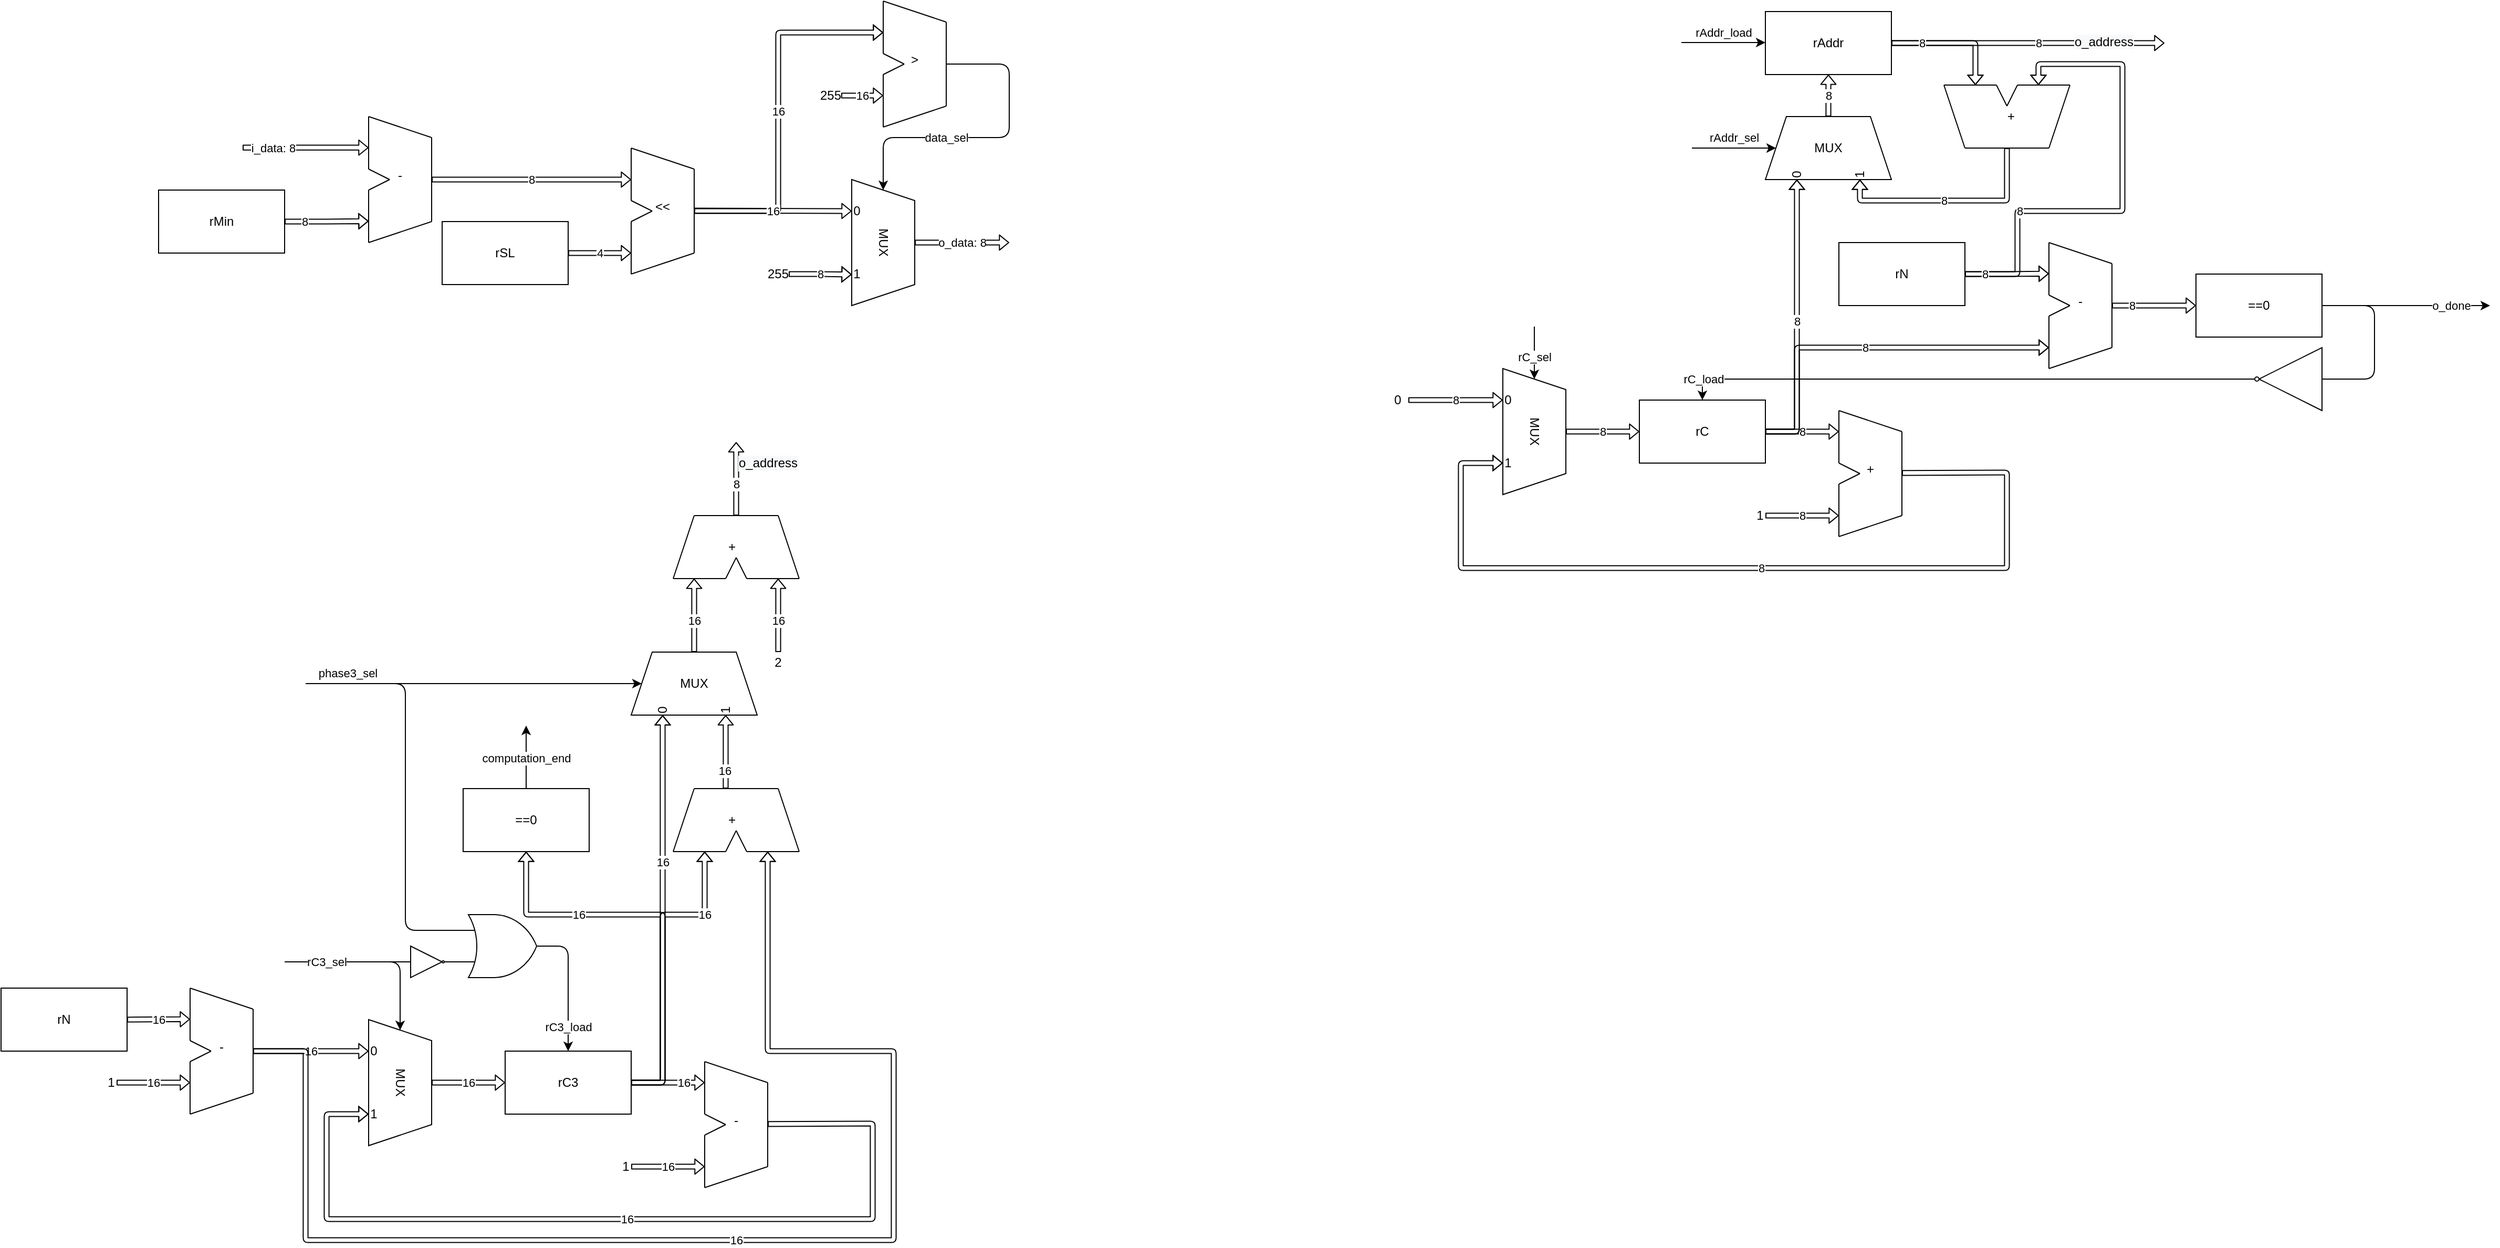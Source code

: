 <mxfile version="14.4.3" type="device"><diagram name="Page-1" id="099fd60b-425b-db50-ffb0-6b813814b670"><mxGraphModel dx="1915" dy="506" grid="1" gridSize="10" guides="1" tooltips="1" connect="1" arrows="1" fold="1" page="1" pageScale="1" pageWidth="850" pageHeight="1100" background="none" math="0" shadow="0"><root><mxCell id="0"/><mxCell id="1" parent="0"/><mxCell id="DctXpo7cY7K24EVwvQZ8-41" value="8" style="shape=flexArrow;endArrow=classic;html=1;width=4.571;endSize=2.617;endWidth=8.816;" parent="1" edge="1"><mxGeometry width="50" height="50" relative="1" as="geometry"><mxPoint x="-420" y="210" as="sourcePoint"/><mxPoint x="-230" y="210" as="targetPoint"/></mxGeometry></mxCell><mxCell id="h8PczWsrWUy8jtuCrL9B-33" value="&#10;&#10;&#10;-&#10;" style="group;fillColor=#FFFFFF;" parent="1" vertex="1" connectable="0"><mxGeometry x="-480" y="150" width="60" height="120" as="geometry"/></mxCell><mxCell id="h8PczWsrWUy8jtuCrL9B-34" value="" style="endArrow=none;html=1;" parent="h8PczWsrWUy8jtuCrL9B-33" edge="1"><mxGeometry width="50" height="50" relative="1" as="geometry"><mxPoint y="120" as="sourcePoint"/><mxPoint y="70" as="targetPoint"/></mxGeometry></mxCell><mxCell id="h8PczWsrWUy8jtuCrL9B-35" value="" style="endArrow=none;html=1;" parent="h8PczWsrWUy8jtuCrL9B-33" edge="1"><mxGeometry width="50" height="50" relative="1" as="geometry"><mxPoint x="60" y="100" as="sourcePoint"/><mxPoint x="60" y="20" as="targetPoint"/></mxGeometry></mxCell><mxCell id="h8PczWsrWUy8jtuCrL9B-36" value="" style="endArrow=none;html=1;" parent="h8PczWsrWUy8jtuCrL9B-33" edge="1"><mxGeometry width="50" height="50" relative="1" as="geometry"><mxPoint y="50" as="sourcePoint"/><mxPoint as="targetPoint"/></mxGeometry></mxCell><mxCell id="h8PczWsrWUy8jtuCrL9B-37" value="" style="endArrow=none;html=1;" parent="h8PczWsrWUy8jtuCrL9B-33" edge="1"><mxGeometry width="50" height="50" relative="1" as="geometry"><mxPoint x="20" y="60" as="sourcePoint"/><mxPoint y="50" as="targetPoint"/></mxGeometry></mxCell><mxCell id="h8PczWsrWUy8jtuCrL9B-38" value="" style="endArrow=none;html=1;" parent="h8PczWsrWUy8jtuCrL9B-33" edge="1"><mxGeometry width="50" height="50" relative="1" as="geometry"><mxPoint x="20" y="60" as="sourcePoint"/><mxPoint y="70" as="targetPoint"/></mxGeometry></mxCell><mxCell id="h8PczWsrWUy8jtuCrL9B-39" value="" style="endArrow=none;html=1;" parent="h8PczWsrWUy8jtuCrL9B-33" edge="1"><mxGeometry width="50" height="50" relative="1" as="geometry"><mxPoint y="120" as="sourcePoint"/><mxPoint x="60" y="100" as="targetPoint"/></mxGeometry></mxCell><mxCell id="h8PczWsrWUy8jtuCrL9B-40" value="" style="endArrow=none;html=1;" parent="h8PczWsrWUy8jtuCrL9B-33" edge="1"><mxGeometry width="50" height="50" relative="1" as="geometry"><mxPoint as="sourcePoint"/><mxPoint x="60" y="20" as="targetPoint"/></mxGeometry></mxCell><mxCell id="h8PczWsrWUy8jtuCrL9B-41" value="rMin" style="rounded=0;whiteSpace=wrap;html=1;fillColor=#FFFFFF;" parent="1" vertex="1"><mxGeometry x="-680" y="220" width="120" height="60" as="geometry"/></mxCell><mxCell id="h8PczWsrWUy8jtuCrL9B-42" value="8" style="shape=flexArrow;endArrow=classic;html=1;width=4.571;endSize=2.617;endWidth=8.816;entryX=0;entryY=0.5;entryDx=0;entryDy=0;exitX=1;exitY=0.5;exitDx=0;exitDy=0;" parent="1" source="h8PczWsrWUy8jtuCrL9B-41" edge="1"><mxGeometry x="-0.5" width="50" height="50" relative="1" as="geometry"><mxPoint x="-600" y="249.58" as="sourcePoint"/><mxPoint x="-480" y="249.58" as="targetPoint"/><mxPoint x="-1" as="offset"/><Array as="points"><mxPoint x="-520" y="250"/></Array></mxGeometry></mxCell><mxCell id="h8PczWsrWUy8jtuCrL9B-51" value="&#10;&#10;&#10;&lt;&lt;" style="group;fillColor=#FFFFFF;" parent="1" vertex="1" connectable="0"><mxGeometry x="-230" y="180" width="60" height="120" as="geometry"/></mxCell><mxCell id="h8PczWsrWUy8jtuCrL9B-52" value="" style="endArrow=none;html=1;" parent="h8PczWsrWUy8jtuCrL9B-51" edge="1"><mxGeometry width="50" height="50" relative="1" as="geometry"><mxPoint y="120" as="sourcePoint"/><mxPoint y="70" as="targetPoint"/></mxGeometry></mxCell><mxCell id="h8PczWsrWUy8jtuCrL9B-53" value="" style="endArrow=none;html=1;" parent="h8PczWsrWUy8jtuCrL9B-51" edge="1"><mxGeometry width="50" height="50" relative="1" as="geometry"><mxPoint x="60" y="100" as="sourcePoint"/><mxPoint x="60" y="20" as="targetPoint"/></mxGeometry></mxCell><mxCell id="h8PczWsrWUy8jtuCrL9B-54" value="" style="endArrow=none;html=1;" parent="h8PczWsrWUy8jtuCrL9B-51" edge="1"><mxGeometry width="50" height="50" relative="1" as="geometry"><mxPoint y="50" as="sourcePoint"/><mxPoint as="targetPoint"/></mxGeometry></mxCell><mxCell id="h8PczWsrWUy8jtuCrL9B-55" value="" style="endArrow=none;html=1;" parent="h8PczWsrWUy8jtuCrL9B-51" edge="1"><mxGeometry width="50" height="50" relative="1" as="geometry"><mxPoint x="20" y="60" as="sourcePoint"/><mxPoint y="50" as="targetPoint"/></mxGeometry></mxCell><mxCell id="h8PczWsrWUy8jtuCrL9B-56" value="" style="endArrow=none;html=1;" parent="h8PczWsrWUy8jtuCrL9B-51" edge="1"><mxGeometry width="50" height="50" relative="1" as="geometry"><mxPoint x="20" y="60" as="sourcePoint"/><mxPoint y="70" as="targetPoint"/></mxGeometry></mxCell><mxCell id="h8PczWsrWUy8jtuCrL9B-57" value="" style="endArrow=none;html=1;" parent="h8PczWsrWUy8jtuCrL9B-51" edge="1"><mxGeometry width="50" height="50" relative="1" as="geometry"><mxPoint y="120" as="sourcePoint"/><mxPoint x="60" y="100" as="targetPoint"/></mxGeometry></mxCell><mxCell id="h8PczWsrWUy8jtuCrL9B-58" value="" style="endArrow=none;html=1;" parent="h8PczWsrWUy8jtuCrL9B-51" edge="1"><mxGeometry width="50" height="50" relative="1" as="geometry"><mxPoint as="sourcePoint"/><mxPoint x="60" y="20" as="targetPoint"/></mxGeometry></mxCell><mxCell id="h8PczWsrWUy8jtuCrL9B-59" value="rSL" style="rounded=0;whiteSpace=wrap;html=1;fillColor=#FFFFFF;" parent="1" vertex="1"><mxGeometry x="-410" y="250" width="120" height="60" as="geometry"/></mxCell><mxCell id="h8PczWsrWUy8jtuCrL9B-60" value="4" style="shape=flexArrow;endArrow=classic;html=1;width=4.571;endSize=2.617;endWidth=8.816;exitX=1;exitY=0.5;exitDx=0;exitDy=0;" parent="1" source="h8PczWsrWUy8jtuCrL9B-59" edge="1"><mxGeometry width="50" height="50" relative="1" as="geometry"><mxPoint x="-410" y="220" as="sourcePoint"/><mxPoint x="-230" y="280" as="targetPoint"/></mxGeometry></mxCell><mxCell id="h8PczWsrWUy8jtuCrL9B-62" value="16" style="shape=flexArrow;endArrow=classic;html=1;width=4.571;endSize=2.617;endWidth=8.816;" parent="1" edge="1"><mxGeometry width="50" height="50" relative="1" as="geometry"><mxPoint x="-170" y="240" as="sourcePoint"/><mxPoint x="10" y="70" as="targetPoint"/><Array as="points"><mxPoint x="-90" y="240"/><mxPoint x="-90" y="70"/></Array></mxGeometry></mxCell><mxCell id="h8PczWsrWUy8jtuCrL9B-63" value="&#10;&#10;&#10;&gt;" style="group;fillColor=#FFFFFF;" parent="1" vertex="1" connectable="0"><mxGeometry x="10" y="40" width="60" height="120" as="geometry"/></mxCell><mxCell id="h8PczWsrWUy8jtuCrL9B-64" value="" style="endArrow=none;html=1;" parent="h8PczWsrWUy8jtuCrL9B-63" edge="1"><mxGeometry width="50" height="50" relative="1" as="geometry"><mxPoint y="120" as="sourcePoint"/><mxPoint y="70" as="targetPoint"/></mxGeometry></mxCell><mxCell id="h8PczWsrWUy8jtuCrL9B-65" value="" style="endArrow=none;html=1;" parent="h8PczWsrWUy8jtuCrL9B-63" edge="1"><mxGeometry width="50" height="50" relative="1" as="geometry"><mxPoint x="60" y="100" as="sourcePoint"/><mxPoint x="60" y="20" as="targetPoint"/></mxGeometry></mxCell><mxCell id="h8PczWsrWUy8jtuCrL9B-66" value="" style="endArrow=none;html=1;" parent="h8PczWsrWUy8jtuCrL9B-63" edge="1"><mxGeometry width="50" height="50" relative="1" as="geometry"><mxPoint y="50" as="sourcePoint"/><mxPoint as="targetPoint"/></mxGeometry></mxCell><mxCell id="h8PczWsrWUy8jtuCrL9B-67" value="" style="endArrow=none;html=1;" parent="h8PczWsrWUy8jtuCrL9B-63" edge="1"><mxGeometry width="50" height="50" relative="1" as="geometry"><mxPoint x="20" y="60" as="sourcePoint"/><mxPoint y="50" as="targetPoint"/></mxGeometry></mxCell><mxCell id="h8PczWsrWUy8jtuCrL9B-68" value="" style="endArrow=none;html=1;" parent="h8PczWsrWUy8jtuCrL9B-63" edge="1"><mxGeometry width="50" height="50" relative="1" as="geometry"><mxPoint x="20" y="60" as="sourcePoint"/><mxPoint y="70" as="targetPoint"/></mxGeometry></mxCell><mxCell id="h8PczWsrWUy8jtuCrL9B-69" value="" style="endArrow=none;html=1;" parent="h8PczWsrWUy8jtuCrL9B-63" edge="1"><mxGeometry width="50" height="50" relative="1" as="geometry"><mxPoint y="120" as="sourcePoint"/><mxPoint x="60" y="100" as="targetPoint"/></mxGeometry></mxCell><mxCell id="h8PczWsrWUy8jtuCrL9B-70" value="" style="endArrow=none;html=1;" parent="h8PczWsrWUy8jtuCrL9B-63" edge="1"><mxGeometry width="50" height="50" relative="1" as="geometry"><mxPoint as="sourcePoint"/><mxPoint x="60" y="20" as="targetPoint"/></mxGeometry></mxCell><mxCell id="h8PczWsrWUy8jtuCrL9B-71" value="16" style="shape=flexArrow;endArrow=classic;html=1;width=4.571;endSize=2.617;endWidth=8.816;" parent="1" edge="1"><mxGeometry width="50" height="50" relative="1" as="geometry"><mxPoint x="-30" y="130" as="sourcePoint"/><mxPoint x="10" y="130" as="targetPoint"/></mxGeometry></mxCell><mxCell id="h8PczWsrWUy8jtuCrL9B-73" value="255" style="text;html=1;strokeColor=none;fillColor=none;align=center;verticalAlign=middle;whiteSpace=wrap;rounded=0;" parent="1" vertex="1"><mxGeometry x="-50" y="120" width="20" height="20" as="geometry"/></mxCell><mxCell id="h8PczWsrWUy8jtuCrL9B-74" value="" style="group" parent="1" vertex="1" connectable="0"><mxGeometry x="-20" y="210" width="60" height="120" as="geometry"/></mxCell><mxCell id="h8PczWsrWUy8jtuCrL9B-75" value="MUX" style="shape=trapezoid;perimeter=trapezoidPerimeter;whiteSpace=wrap;html=1;fixedSize=1;size=20;rotation=90;" parent="h8PczWsrWUy8jtuCrL9B-74" vertex="1"><mxGeometry x="-30" y="30" width="120" height="60" as="geometry"/></mxCell><mxCell id="h8PczWsrWUy8jtuCrL9B-76" value="0" style="text;html=1;strokeColor=none;fillColor=none;align=center;verticalAlign=middle;whiteSpace=wrap;rounded=0;" parent="h8PczWsrWUy8jtuCrL9B-74" vertex="1"><mxGeometry y="20" width="10" height="20" as="geometry"/></mxCell><mxCell id="h8PczWsrWUy8jtuCrL9B-77" value="1" style="text;html=1;strokeColor=none;fillColor=none;align=center;verticalAlign=middle;whiteSpace=wrap;rounded=0;" parent="h8PczWsrWUy8jtuCrL9B-74" vertex="1"><mxGeometry y="80" width="10" height="20" as="geometry"/></mxCell><mxCell id="h8PczWsrWUy8jtuCrL9B-78" value="8" style="shape=flexArrow;endArrow=classic;html=1;width=4.571;endSize=2.617;endWidth=8.816;entryX=0;entryY=0.5;entryDx=0;entryDy=0;" parent="1" edge="1"><mxGeometry width="50" height="50" relative="1" as="geometry"><mxPoint x="-80" y="300" as="sourcePoint"/><mxPoint x="-20" y="300.42" as="targetPoint"/><Array as="points"><mxPoint x="-50" y="300"/></Array></mxGeometry></mxCell><mxCell id="h8PczWsrWUy8jtuCrL9B-79" value="255" style="text;html=1;strokeColor=none;fillColor=none;align=center;verticalAlign=middle;whiteSpace=wrap;rounded=0;" parent="1" vertex="1"><mxGeometry x="-100" y="290" width="20" height="20" as="geometry"/></mxCell><mxCell id="h8PczWsrWUy8jtuCrL9B-80" value="data_sel" style="endArrow=classic;html=1;entryX=0;entryY=0.5;entryDx=0;entryDy=0;" parent="1" target="h8PczWsrWUy8jtuCrL9B-75" edge="1"><mxGeometry x="0.267" width="50" height="50" relative="1" as="geometry"><mxPoint x="70" y="100" as="sourcePoint"/><mxPoint x="-180" y="210" as="targetPoint"/><Array as="points"><mxPoint x="130" y="100"/><mxPoint x="130" y="170"/><mxPoint x="10" y="170"/></Array><mxPoint as="offset"/></mxGeometry></mxCell><mxCell id="h8PczWsrWUy8jtuCrL9B-81" value="o_data: 8" style="shape=flexArrow;endArrow=classic;html=1;width=4.571;endSize=2.617;endWidth=8.816;exitX=0.5;exitY=0;exitDx=0;exitDy=0;" parent="1" source="h8PczWsrWUy8jtuCrL9B-75" edge="1"><mxGeometry width="50" height="50" relative="1" as="geometry"><mxPoint x="-70" y="310" as="sourcePoint"/><mxPoint x="130" y="270" as="targetPoint"/><Array as="points"/></mxGeometry></mxCell><mxCell id="h8PczWsrWUy8jtuCrL9B-106" value="" style="group" parent="1" vertex="1" connectable="0"><mxGeometry x="600" y="390" width="60" height="120" as="geometry"/></mxCell><mxCell id="h8PczWsrWUy8jtuCrL9B-107" value="MUX" style="shape=trapezoid;perimeter=trapezoidPerimeter;whiteSpace=wrap;html=1;fixedSize=1;size=20;rotation=90;" parent="h8PczWsrWUy8jtuCrL9B-106" vertex="1"><mxGeometry x="-30" y="30" width="120" height="60" as="geometry"/></mxCell><mxCell id="h8PczWsrWUy8jtuCrL9B-108" value="0" style="text;html=1;strokeColor=none;fillColor=none;align=center;verticalAlign=middle;whiteSpace=wrap;rounded=0;" parent="h8PczWsrWUy8jtuCrL9B-106" vertex="1"><mxGeometry y="20" width="10" height="20" as="geometry"/></mxCell><mxCell id="h8PczWsrWUy8jtuCrL9B-109" value="1" style="text;html=1;strokeColor=none;fillColor=none;align=center;verticalAlign=middle;whiteSpace=wrap;rounded=0;" parent="h8PczWsrWUy8jtuCrL9B-106" vertex="1"><mxGeometry y="80" width="10" height="20" as="geometry"/></mxCell><mxCell id="h8PczWsrWUy8jtuCrL9B-110" value="rC_sel" style="endArrow=classic;html=1;entryX=0;entryY=0.5;entryDx=0;entryDy=0;" parent="1" target="h8PczWsrWUy8jtuCrL9B-107" edge="1"><mxGeometry x="0.2" width="50" height="50" relative="1" as="geometry"><mxPoint x="630" y="350" as="sourcePoint"/><mxPoint x="790" y="430" as="targetPoint"/><mxPoint y="-1" as="offset"/></mxGeometry></mxCell><mxCell id="h8PczWsrWUy8jtuCrL9B-111" value="rC" style="rounded=0;whiteSpace=wrap;html=1;fillColor=#FFFFFF;" parent="1" vertex="1"><mxGeometry x="730" y="420" width="120" height="60" as="geometry"/></mxCell><mxCell id="h8PczWsrWUy8jtuCrL9B-113" value="8" style="shape=flexArrow;endArrow=classic;html=1;width=4.571;endSize=2.617;endWidth=8.816;exitX=0.5;exitY=0;exitDx=0;exitDy=0;entryX=0;entryY=0.5;entryDx=0;entryDy=0;" parent="1" source="h8PczWsrWUy8jtuCrL9B-107" target="h8PczWsrWUy8jtuCrL9B-111" edge="1"><mxGeometry width="50" height="50" relative="1" as="geometry"><mxPoint x="680" y="400" as="sourcePoint"/><mxPoint x="800" y="400" as="targetPoint"/></mxGeometry></mxCell><mxCell id="h8PczWsrWUy8jtuCrL9B-114" value="&#10;&#10;&#10;+" style="group;fillColor=#FFFFFF;" parent="1" vertex="1" connectable="0"><mxGeometry x="920" y="430" width="60" height="120" as="geometry"/></mxCell><mxCell id="h8PczWsrWUy8jtuCrL9B-115" value="" style="endArrow=none;html=1;" parent="h8PczWsrWUy8jtuCrL9B-114" edge="1"><mxGeometry width="50" height="50" relative="1" as="geometry"><mxPoint y="120" as="sourcePoint"/><mxPoint y="70" as="targetPoint"/></mxGeometry></mxCell><mxCell id="h8PczWsrWUy8jtuCrL9B-116" value="" style="endArrow=none;html=1;" parent="h8PczWsrWUy8jtuCrL9B-114" edge="1"><mxGeometry width="50" height="50" relative="1" as="geometry"><mxPoint y="50" as="sourcePoint"/><mxPoint as="targetPoint"/></mxGeometry></mxCell><mxCell id="h8PczWsrWUy8jtuCrL9B-117" value="" style="endArrow=none;html=1;" parent="h8PczWsrWUy8jtuCrL9B-114" edge="1"><mxGeometry width="50" height="50" relative="1" as="geometry"><mxPoint x="20" y="60" as="sourcePoint"/><mxPoint y="50" as="targetPoint"/></mxGeometry></mxCell><mxCell id="h8PczWsrWUy8jtuCrL9B-118" value="" style="endArrow=none;html=1;" parent="h8PczWsrWUy8jtuCrL9B-114" edge="1"><mxGeometry width="50" height="50" relative="1" as="geometry"><mxPoint x="20" y="60" as="sourcePoint"/><mxPoint y="70" as="targetPoint"/></mxGeometry></mxCell><mxCell id="h8PczWsrWUy8jtuCrL9B-119" value="" style="endArrow=none;html=1;" parent="h8PczWsrWUy8jtuCrL9B-114" edge="1"><mxGeometry width="50" height="50" relative="1" as="geometry"><mxPoint y="120" as="sourcePoint"/><mxPoint x="60" y="100" as="targetPoint"/></mxGeometry></mxCell><mxCell id="h8PczWsrWUy8jtuCrL9B-120" value="" style="endArrow=none;html=1;" parent="h8PczWsrWUy8jtuCrL9B-114" edge="1"><mxGeometry width="50" height="50" relative="1" as="geometry"><mxPoint as="sourcePoint"/><mxPoint x="60" y="20" as="targetPoint"/></mxGeometry></mxCell><mxCell id="h8PczWsrWUy8jtuCrL9B-121" value="" style="endArrow=none;html=1;" parent="h8PczWsrWUy8jtuCrL9B-114" edge="1"><mxGeometry width="50" height="50" relative="1" as="geometry"><mxPoint x="60" y="100" as="sourcePoint"/><mxPoint x="60" y="20" as="targetPoint"/></mxGeometry></mxCell><mxCell id="h8PczWsrWUy8jtuCrL9B-122" value="8" style="shape=flexArrow;endArrow=classic;html=1;width=4.571;endSize=2.617;endWidth=8.816;exitX=1;exitY=0.5;exitDx=0;exitDy=0;" parent="1" source="h8PczWsrWUy8jtuCrL9B-111" edge="1"><mxGeometry width="50" height="50" relative="1" as="geometry"><mxPoint x="670" y="460" as="sourcePoint"/><mxPoint x="920" y="450" as="targetPoint"/></mxGeometry></mxCell><mxCell id="h8PczWsrWUy8jtuCrL9B-123" value="8" style="shape=flexArrow;endArrow=classic;html=1;width=4.571;endSize=2.617;endWidth=8.816;exitX=1;exitY=0.5;exitDx=0;exitDy=0;" parent="1" edge="1"><mxGeometry width="50" height="50" relative="1" as="geometry"><mxPoint x="850" y="530" as="sourcePoint"/><mxPoint x="920" y="530" as="targetPoint"/></mxGeometry></mxCell><mxCell id="h8PczWsrWUy8jtuCrL9B-124" value="1" style="text;html=1;strokeColor=none;fillColor=none;align=center;verticalAlign=middle;whiteSpace=wrap;rounded=0;" parent="1" vertex="1"><mxGeometry x="840" y="520" width="10" height="20" as="geometry"/></mxCell><mxCell id="h8PczWsrWUy8jtuCrL9B-125" value="8" style="shape=flexArrow;endArrow=classic;html=1;width=4.571;endSize=2.617;endWidth=8.816;exitX=1;exitY=0.5;exitDx=0;exitDy=0;entryX=0.75;entryY=1;entryDx=0;entryDy=0;" parent="1" target="h8PczWsrWUy8jtuCrL9B-107" edge="1"><mxGeometry width="50" height="50" relative="1" as="geometry"><mxPoint x="980" y="489.41" as="sourcePoint"/><mxPoint x="1050" y="489.41" as="targetPoint"/><Array as="points"><mxPoint x="1080" y="489"/><mxPoint x="1080" y="580"/><mxPoint x="560" y="580"/><mxPoint x="560" y="480"/></Array></mxGeometry></mxCell><mxCell id="h8PczWsrWUy8jtuCrL9B-126" value="8" style="shape=flexArrow;endArrow=classic;html=1;width=4.571;endSize=2.617;endWidth=8.816;exitX=1;exitY=0.5;exitDx=0;exitDy=0;" parent="1" source="h8PczWsrWUy8jtuCrL9B-111" edge="1"><mxGeometry width="50" height="50" relative="1" as="geometry"><mxPoint x="985" y="370" as="sourcePoint"/><mxPoint x="880" y="210" as="targetPoint"/><Array as="points"><mxPoint x="880" y="450"/></Array></mxGeometry></mxCell><mxCell id="h8PczWsrWUy8jtuCrL9B-128" value="8" style="shape=flexArrow;endArrow=classic;html=1;width=4.571;endSize=2.617;endWidth=8.816;exitX=1;exitY=0.5;exitDx=0;exitDy=0;entryX=0;entryY=0.5;entryDx=0;entryDy=0;" parent="1" target="h8PczWsrWUy8jtuCrL9B-108" edge="1"><mxGeometry width="50" height="50" relative="1" as="geometry"><mxPoint x="510" y="420" as="sourcePoint"/><mxPoint x="590" y="330" as="targetPoint"/></mxGeometry></mxCell><mxCell id="h8PczWsrWUy8jtuCrL9B-130" value="0" style="text;html=1;strokeColor=none;fillColor=none;align=center;verticalAlign=middle;whiteSpace=wrap;rounded=0;" parent="1" vertex="1"><mxGeometry x="490" y="410" width="20" height="20" as="geometry"/></mxCell><mxCell id="h8PczWsrWUy8jtuCrL9B-131" value="8" style="shape=flexArrow;endArrow=classic;html=1;width=4.571;endSize=2.617;endWidth=8.816;exitX=1;exitY=0.5;exitDx=0;exitDy=0;" parent="1" edge="1"><mxGeometry width="50" height="50" relative="1" as="geometry"><mxPoint x="850.0" y="450" as="sourcePoint"/><mxPoint x="1120" y="370" as="targetPoint"/><Array as="points"><mxPoint x="880" y="450"/><mxPoint x="880" y="370"/></Array></mxGeometry></mxCell><mxCell id="h8PczWsrWUy8jtuCrL9B-133" value="&#10;&#10;&#10;-&#10;" style="group;fillColor=#FFFFFF;" parent="1" vertex="1" connectable="0"><mxGeometry x="1120" y="270" width="60" height="120" as="geometry"/></mxCell><mxCell id="h8PczWsrWUy8jtuCrL9B-134" value="" style="endArrow=none;html=1;" parent="h8PczWsrWUy8jtuCrL9B-133" edge="1"><mxGeometry width="50" height="50" relative="1" as="geometry"><mxPoint y="120" as="sourcePoint"/><mxPoint y="70" as="targetPoint"/></mxGeometry></mxCell><mxCell id="h8PczWsrWUy8jtuCrL9B-135" value="" style="endArrow=none;html=1;" parent="h8PczWsrWUy8jtuCrL9B-133" edge="1"><mxGeometry width="50" height="50" relative="1" as="geometry"><mxPoint x="60" y="100" as="sourcePoint"/><mxPoint x="60" y="20" as="targetPoint"/></mxGeometry></mxCell><mxCell id="h8PczWsrWUy8jtuCrL9B-136" value="" style="endArrow=none;html=1;" parent="h8PczWsrWUy8jtuCrL9B-133" edge="1"><mxGeometry width="50" height="50" relative="1" as="geometry"><mxPoint y="50" as="sourcePoint"/><mxPoint as="targetPoint"/></mxGeometry></mxCell><mxCell id="h8PczWsrWUy8jtuCrL9B-137" value="" style="endArrow=none;html=1;" parent="h8PczWsrWUy8jtuCrL9B-133" edge="1"><mxGeometry width="50" height="50" relative="1" as="geometry"><mxPoint x="20" y="60" as="sourcePoint"/><mxPoint y="50" as="targetPoint"/></mxGeometry></mxCell><mxCell id="h8PczWsrWUy8jtuCrL9B-138" value="" style="endArrow=none;html=1;" parent="h8PczWsrWUy8jtuCrL9B-133" edge="1"><mxGeometry width="50" height="50" relative="1" as="geometry"><mxPoint x="20" y="60" as="sourcePoint"/><mxPoint y="70" as="targetPoint"/></mxGeometry></mxCell><mxCell id="h8PczWsrWUy8jtuCrL9B-139" value="" style="endArrow=none;html=1;" parent="h8PczWsrWUy8jtuCrL9B-133" edge="1"><mxGeometry width="50" height="50" relative="1" as="geometry"><mxPoint y="120" as="sourcePoint"/><mxPoint x="60" y="100" as="targetPoint"/></mxGeometry></mxCell><mxCell id="h8PczWsrWUy8jtuCrL9B-140" value="" style="endArrow=none;html=1;" parent="h8PczWsrWUy8jtuCrL9B-133" edge="1"><mxGeometry width="50" height="50" relative="1" as="geometry"><mxPoint as="sourcePoint"/><mxPoint x="60" y="20" as="targetPoint"/></mxGeometry></mxCell><mxCell id="h8PczWsrWUy8jtuCrL9B-142" value="rN" style="rounded=0;whiteSpace=wrap;html=1;fillColor=#FFFFFF;" parent="1" vertex="1"><mxGeometry x="920" y="270" width="120" height="60" as="geometry"/></mxCell><mxCell id="h8PczWsrWUy8jtuCrL9B-144" value="==0" style="rounded=0;whiteSpace=wrap;html=1;fillColor=#FFFFFF;" parent="1" vertex="1"><mxGeometry x="1260" y="300" width="120" height="60" as="geometry"/></mxCell><mxCell id="h8PczWsrWUy8jtuCrL9B-145" value="8" style="shape=flexArrow;endArrow=classic;html=1;width=4.571;endSize=2.617;endWidth=8.816;entryX=0;entryY=0.5;entryDx=0;entryDy=0;" parent="1" target="h8PczWsrWUy8jtuCrL9B-144" edge="1"><mxGeometry x="-0.5" width="50" height="50" relative="1" as="geometry"><mxPoint x="1180" y="330" as="sourcePoint"/><mxPoint x="1130" y="309.58" as="targetPoint"/><mxPoint x="-1" as="offset"/><Array as="points"/></mxGeometry></mxCell><mxCell id="h8PczWsrWUy8jtuCrL9B-146" value="rC_load" style="endArrow=classic;html=1;entryX=0.5;entryY=0;entryDx=0;entryDy=0;exitX=1;exitY=0.5;exitDx=0;exitDy=0;" parent="1" source="h8PczWsrWUy8jtuCrL9B-148" target="h8PczWsrWUy8jtuCrL9B-111" edge="1"><mxGeometry x="0.925" width="50" height="50" relative="1" as="geometry"><mxPoint x="1380" y="330" as="sourcePoint"/><mxPoint x="1320" y="450" as="targetPoint"/><Array as="points"><mxPoint x="790" y="400"/></Array><mxPoint x="1" as="offset"/></mxGeometry></mxCell><mxCell id="h8PczWsrWUy8jtuCrL9B-147" value="o_done" style="endArrow=classic;html=1;exitX=1;exitY=0.5;exitDx=0;exitDy=0;" parent="1" source="h8PczWsrWUy8jtuCrL9B-144" edge="1"><mxGeometry x="0.538" width="50" height="50" relative="1" as="geometry"><mxPoint x="1500" y="150" as="sourcePoint"/><mxPoint x="1540" y="330" as="targetPoint"/><mxPoint as="offset"/></mxGeometry></mxCell><mxCell id="h8PczWsrWUy8jtuCrL9B-148" value="" style="verticalLabelPosition=bottom;shadow=0;dashed=0;align=center;html=1;verticalAlign=top;shape=mxgraph.electrical.logic_gates.buffer2;negating=1;rotation=-180;" parent="1" vertex="1"><mxGeometry x="1300" y="370" width="100" height="60" as="geometry"/></mxCell><mxCell id="h8PczWsrWUy8jtuCrL9B-149" value="" style="endArrow=none;html=1;entryX=1;entryY=0.5;entryDx=0;entryDy=0;exitX=0;exitY=0.5;exitDx=0;exitDy=0;" parent="1" source="h8PczWsrWUy8jtuCrL9B-148" target="h8PczWsrWUy8jtuCrL9B-144" edge="1"><mxGeometry width="50" height="50" relative="1" as="geometry"><mxPoint x="1110" y="350" as="sourcePoint"/><mxPoint x="1160" y="300" as="targetPoint"/><Array as="points"><mxPoint x="1430" y="400"/><mxPoint x="1430" y="330"/></Array></mxGeometry></mxCell><mxCell id="N5iIS47d8a-YRc5lZHjs-1" value="rAddr" style="rounded=0;whiteSpace=wrap;html=1;fillColor=#FFFFFF;" parent="1" vertex="1"><mxGeometry x="850" y="50" width="120" height="60" as="geometry"/></mxCell><mxCell id="N5iIS47d8a-YRc5lZHjs-2" value="" style="group;rotation=-90;" parent="1" vertex="1" connectable="0"><mxGeometry x="880" y="120" width="60" height="120" as="geometry"/></mxCell><mxCell id="N5iIS47d8a-YRc5lZHjs-3" value="MUX" style="shape=trapezoid;perimeter=trapezoidPerimeter;whiteSpace=wrap;html=1;fixedSize=1;size=20;rotation=0;" parent="N5iIS47d8a-YRc5lZHjs-2" vertex="1"><mxGeometry x="-30" y="30" width="120" height="60" as="geometry"/></mxCell><mxCell id="N5iIS47d8a-YRc5lZHjs-4" value="0" style="text;html=1;strokeColor=none;fillColor=none;align=center;verticalAlign=middle;whiteSpace=wrap;rounded=0;rotation=-90;" parent="N5iIS47d8a-YRc5lZHjs-2" vertex="1"><mxGeometry x="-5" y="75" width="10" height="20" as="geometry"/></mxCell><mxCell id="N5iIS47d8a-YRc5lZHjs-5" value="1" style="text;html=1;strokeColor=none;fillColor=none;align=center;verticalAlign=middle;whiteSpace=wrap;rounded=0;rotation=-90;" parent="N5iIS47d8a-YRc5lZHjs-2" vertex="1"><mxGeometry x="55" y="75" width="10" height="20" as="geometry"/></mxCell><mxCell id="N5iIS47d8a-YRc5lZHjs-6" value="8" style="shape=flexArrow;endArrow=classic;html=1;width=4.571;endSize=2.617;endWidth=8.816;exitX=0.5;exitY=0;exitDx=0;exitDy=0;entryX=0.5;entryY=1;entryDx=0;entryDy=0;" parent="1" source="N5iIS47d8a-YRc5lZHjs-3" target="N5iIS47d8a-YRc5lZHjs-1" edge="1"><mxGeometry width="50" height="50" relative="1" as="geometry"><mxPoint x="960" y="140" as="sourcePoint"/><mxPoint x="1030" y="140" as="targetPoint"/></mxGeometry></mxCell><mxCell id="N5iIS47d8a-YRc5lZHjs-7" value="&#10;&#10;&#10;+" style="group;fillColor=#FFFFFF;rotation=90;" parent="1" vertex="1" connectable="0"><mxGeometry x="1050" y="90" width="60" height="120" as="geometry"/></mxCell><mxCell id="N5iIS47d8a-YRc5lZHjs-8" value="" style="endArrow=none;html=1;" parent="N5iIS47d8a-YRc5lZHjs-7" edge="1"><mxGeometry width="50" height="50" relative="1" as="geometry"><mxPoint x="-30" y="30" as="sourcePoint"/><mxPoint x="20" y="30" as="targetPoint"/></mxGeometry></mxCell><mxCell id="N5iIS47d8a-YRc5lZHjs-9" value="" style="endArrow=none;html=1;" parent="N5iIS47d8a-YRc5lZHjs-7" edge="1"><mxGeometry width="50" height="50" relative="1" as="geometry"><mxPoint x="40" y="30" as="sourcePoint"/><mxPoint x="90" y="30" as="targetPoint"/></mxGeometry></mxCell><mxCell id="N5iIS47d8a-YRc5lZHjs-10" value="" style="endArrow=none;html=1;" parent="N5iIS47d8a-YRc5lZHjs-7" edge="1"><mxGeometry width="50" height="50" relative="1" as="geometry"><mxPoint x="30" y="50" as="sourcePoint"/><mxPoint x="40" y="30" as="targetPoint"/></mxGeometry></mxCell><mxCell id="N5iIS47d8a-YRc5lZHjs-11" value="" style="endArrow=none;html=1;" parent="N5iIS47d8a-YRc5lZHjs-7" edge="1"><mxGeometry width="50" height="50" relative="1" as="geometry"><mxPoint x="30" y="50" as="sourcePoint"/><mxPoint x="20" y="30" as="targetPoint"/></mxGeometry></mxCell><mxCell id="N5iIS47d8a-YRc5lZHjs-12" value="" style="endArrow=none;html=1;" parent="N5iIS47d8a-YRc5lZHjs-7" edge="1"><mxGeometry width="50" height="50" relative="1" as="geometry"><mxPoint x="-30" y="30" as="sourcePoint"/><mxPoint x="-10" y="90" as="targetPoint"/></mxGeometry></mxCell><mxCell id="N5iIS47d8a-YRc5lZHjs-13" value="" style="endArrow=none;html=1;" parent="N5iIS47d8a-YRc5lZHjs-7" edge="1"><mxGeometry width="50" height="50" relative="1" as="geometry"><mxPoint x="90" y="30" as="sourcePoint"/><mxPoint x="70" y="90" as="targetPoint"/></mxGeometry></mxCell><mxCell id="N5iIS47d8a-YRc5lZHjs-14" value="" style="endArrow=none;html=1;" parent="N5iIS47d8a-YRc5lZHjs-7" edge="1"><mxGeometry width="50" height="50" relative="1" as="geometry"><mxPoint x="-10" y="90" as="sourcePoint"/><mxPoint x="70" y="90" as="targetPoint"/></mxGeometry></mxCell><mxCell id="N5iIS47d8a-YRc5lZHjs-15" value="8" style="shape=flexArrow;endArrow=classic;html=1;width=4.571;endSize=2.617;endWidth=8.816;exitX=1;exitY=0.5;exitDx=0;exitDy=0;" parent="1" source="h8PczWsrWUy8jtuCrL9B-142" edge="1"><mxGeometry x="-0.5" width="50" height="50" relative="1" as="geometry"><mxPoint x="1050" y="310" as="sourcePoint"/><mxPoint x="1110" y="120" as="targetPoint"/><mxPoint x="-1" as="offset"/><Array as="points"><mxPoint x="1090" y="300"/><mxPoint x="1090" y="240"/><mxPoint x="1190" y="240"/><mxPoint x="1190" y="100"/><mxPoint x="1110" y="100"/></Array></mxGeometry></mxCell><mxCell id="h8PczWsrWUy8jtuCrL9B-143" value="8" style="shape=flexArrow;endArrow=classic;html=1;width=4.571;endSize=2.617;endWidth=8.816;entryX=0;entryY=0.5;entryDx=0;entryDy=0;exitX=1;exitY=0.5;exitDx=0;exitDy=0;" parent="1" source="h8PczWsrWUy8jtuCrL9B-142" edge="1"><mxGeometry x="-0.5" width="50" height="50" relative="1" as="geometry"><mxPoint x="1000" y="299.58" as="sourcePoint"/><mxPoint x="1120" y="299.58" as="targetPoint"/><mxPoint x="-1" as="offset"/><Array as="points"><mxPoint x="1080" y="300"/></Array></mxGeometry></mxCell><mxCell id="N5iIS47d8a-YRc5lZHjs-17" value="8" style="shape=flexArrow;endArrow=classic;html=1;width=4.571;endSize=2.617;endWidth=8.816;entryX=0;entryY=0.5;entryDx=0;entryDy=0;" parent="1" target="N5iIS47d8a-YRc5lZHjs-5" edge="1"><mxGeometry x="0.048" width="50" height="50" relative="1" as="geometry"><mxPoint x="1080" y="180" as="sourcePoint"/><mxPoint x="1270" y="340" as="targetPoint"/><mxPoint as="offset"/><Array as="points"><mxPoint x="1080" y="230"/><mxPoint x="940" y="230"/></Array></mxGeometry></mxCell><mxCell id="N5iIS47d8a-YRc5lZHjs-18" value="8" style="shape=flexArrow;endArrow=classic;html=1;width=4.571;endSize=2.617;endWidth=8.816;exitX=1;exitY=0.5;exitDx=0;exitDy=0;" parent="1" source="N5iIS47d8a-YRc5lZHjs-1" edge="1"><mxGeometry x="0.077" width="50" height="50" relative="1" as="geometry"><mxPoint x="980" y="90" as="sourcePoint"/><mxPoint x="1230" y="80" as="targetPoint"/><mxPoint as="offset"/><Array as="points"/></mxGeometry></mxCell><mxCell id="N5iIS47d8a-YRc5lZHjs-19" value="&lt;span style=&quot;font-size: 12px ; background-color: rgb(248 , 249 , 250)&quot;&gt;o_address&lt;/span&gt;" style="edgeLabel;html=1;align=center;verticalAlign=middle;resizable=0;points=[];" parent="N5iIS47d8a-YRc5lZHjs-18" vertex="1" connectable="0"><mxGeometry x="0.552" y="1" relative="1" as="geometry"><mxPoint as="offset"/></mxGeometry></mxCell><mxCell id="N5iIS47d8a-YRc5lZHjs-16" value="8" style="shape=flexArrow;endArrow=classic;html=1;width=4.571;endSize=2.617;endWidth=8.816;exitX=1;exitY=0.5;exitDx=0;exitDy=0;" parent="1" source="N5iIS47d8a-YRc5lZHjs-1" edge="1"><mxGeometry x="-0.5" width="50" height="50" relative="1" as="geometry"><mxPoint x="970" y="70" as="sourcePoint"/><mxPoint x="1050" y="120" as="targetPoint"/><mxPoint x="-1" as="offset"/><Array as="points"><mxPoint x="1050" y="80"/></Array></mxGeometry></mxCell><mxCell id="N5iIS47d8a-YRc5lZHjs-20" value="rAddr_sel" style="endArrow=classic;html=1;entryX=0;entryY=0.5;entryDx=0;entryDy=0;" parent="1" target="N5iIS47d8a-YRc5lZHjs-3" edge="1"><mxGeometry y="10" width="50" height="50" relative="1" as="geometry"><mxPoint x="780" y="180" as="sourcePoint"/><mxPoint x="640" y="410" as="targetPoint"/><mxPoint as="offset"/></mxGeometry></mxCell><mxCell id="N5iIS47d8a-YRc5lZHjs-21" value="rAddr_load" style="endArrow=classic;html=1;entryX=0;entryY=0.5;entryDx=0;entryDy=0;" parent="1" edge="1"><mxGeometry y="10" width="50" height="50" relative="1" as="geometry"><mxPoint x="770" y="79.5" as="sourcePoint"/><mxPoint x="850" y="79.5" as="targetPoint"/><mxPoint as="offset"/></mxGeometry></mxCell><mxCell id="BL7TOt2xu6UXcPJ4lDZg-1" value="" style="group" parent="1" vertex="1" connectable="0"><mxGeometry x="-480" y="1010" width="60" height="120" as="geometry"/></mxCell><mxCell id="BL7TOt2xu6UXcPJ4lDZg-2" value="MUX" style="shape=trapezoid;perimeter=trapezoidPerimeter;whiteSpace=wrap;html=1;fixedSize=1;size=20;rotation=90;" parent="BL7TOt2xu6UXcPJ4lDZg-1" vertex="1"><mxGeometry x="-30" y="30" width="120" height="60" as="geometry"/></mxCell><mxCell id="BL7TOt2xu6UXcPJ4lDZg-3" value="0" style="text;html=1;strokeColor=none;fillColor=none;align=center;verticalAlign=middle;whiteSpace=wrap;rounded=0;" parent="BL7TOt2xu6UXcPJ4lDZg-1" vertex="1"><mxGeometry y="20" width="10" height="20" as="geometry"/></mxCell><mxCell id="BL7TOt2xu6UXcPJ4lDZg-4" value="1" style="text;html=1;strokeColor=none;fillColor=none;align=center;verticalAlign=middle;whiteSpace=wrap;rounded=0;" parent="BL7TOt2xu6UXcPJ4lDZg-1" vertex="1"><mxGeometry y="80" width="10" height="20" as="geometry"/></mxCell><mxCell id="BL7TOt2xu6UXcPJ4lDZg-6" value="rC3" style="rounded=0;whiteSpace=wrap;html=1;fillColor=#FFFFFF;" parent="1" vertex="1"><mxGeometry x="-350" y="1040" width="120" height="60" as="geometry"/></mxCell><mxCell id="BL7TOt2xu6UXcPJ4lDZg-7" value="16" style="shape=flexArrow;endArrow=classic;html=1;width=4.571;endSize=2.617;endWidth=8.816;exitX=0.5;exitY=0;exitDx=0;exitDy=0;entryX=0;entryY=0.5;entryDx=0;entryDy=0;" parent="1" source="BL7TOt2xu6UXcPJ4lDZg-2" target="BL7TOt2xu6UXcPJ4lDZg-6" edge="1"><mxGeometry width="50" height="50" relative="1" as="geometry"><mxPoint x="-400" y="1020" as="sourcePoint"/><mxPoint x="-280" y="1020" as="targetPoint"/></mxGeometry></mxCell><mxCell id="BL7TOt2xu6UXcPJ4lDZg-8" value="&#10;&#10;&#10;-" style="group;fillColor=#FFFFFF;" parent="1" vertex="1" connectable="0"><mxGeometry x="-160" y="1050" width="60" height="120" as="geometry"/></mxCell><mxCell id="BL7TOt2xu6UXcPJ4lDZg-9" value="" style="endArrow=none;html=1;" parent="BL7TOt2xu6UXcPJ4lDZg-8" edge="1"><mxGeometry width="50" height="50" relative="1" as="geometry"><mxPoint y="120" as="sourcePoint"/><mxPoint y="70" as="targetPoint"/></mxGeometry></mxCell><mxCell id="BL7TOt2xu6UXcPJ4lDZg-10" value="" style="endArrow=none;html=1;" parent="BL7TOt2xu6UXcPJ4lDZg-8" edge="1"><mxGeometry width="50" height="50" relative="1" as="geometry"><mxPoint y="50" as="sourcePoint"/><mxPoint as="targetPoint"/></mxGeometry></mxCell><mxCell id="BL7TOt2xu6UXcPJ4lDZg-11" value="" style="endArrow=none;html=1;" parent="BL7TOt2xu6UXcPJ4lDZg-8" edge="1"><mxGeometry width="50" height="50" relative="1" as="geometry"><mxPoint x="20" y="60" as="sourcePoint"/><mxPoint y="50" as="targetPoint"/></mxGeometry></mxCell><mxCell id="BL7TOt2xu6UXcPJ4lDZg-12" value="" style="endArrow=none;html=1;" parent="BL7TOt2xu6UXcPJ4lDZg-8" edge="1"><mxGeometry width="50" height="50" relative="1" as="geometry"><mxPoint x="20" y="60" as="sourcePoint"/><mxPoint y="70" as="targetPoint"/></mxGeometry></mxCell><mxCell id="BL7TOt2xu6UXcPJ4lDZg-13" value="" style="endArrow=none;html=1;" parent="BL7TOt2xu6UXcPJ4lDZg-8" edge="1"><mxGeometry width="50" height="50" relative="1" as="geometry"><mxPoint y="120" as="sourcePoint"/><mxPoint x="60" y="100" as="targetPoint"/></mxGeometry></mxCell><mxCell id="BL7TOt2xu6UXcPJ4lDZg-14" value="" style="endArrow=none;html=1;" parent="BL7TOt2xu6UXcPJ4lDZg-8" edge="1"><mxGeometry width="50" height="50" relative="1" as="geometry"><mxPoint as="sourcePoint"/><mxPoint x="60" y="20" as="targetPoint"/></mxGeometry></mxCell><mxCell id="BL7TOt2xu6UXcPJ4lDZg-15" value="" style="endArrow=none;html=1;" parent="BL7TOt2xu6UXcPJ4lDZg-8" edge="1"><mxGeometry width="50" height="50" relative="1" as="geometry"><mxPoint x="60" y="100" as="sourcePoint"/><mxPoint x="60" y="20" as="targetPoint"/></mxGeometry></mxCell><mxCell id="BL7TOt2xu6UXcPJ4lDZg-17" value="16" style="shape=flexArrow;endArrow=classic;html=1;width=4.571;endSize=2.617;endWidth=8.816;exitX=1;exitY=0.5;exitDx=0;exitDy=0;" parent="1" edge="1"><mxGeometry width="50" height="50" relative="1" as="geometry"><mxPoint x="-230" y="1150" as="sourcePoint"/><mxPoint x="-160" y="1150" as="targetPoint"/></mxGeometry></mxCell><mxCell id="BL7TOt2xu6UXcPJ4lDZg-18" value="1" style="text;html=1;strokeColor=none;fillColor=none;align=center;verticalAlign=middle;whiteSpace=wrap;rounded=0;" parent="1" vertex="1"><mxGeometry x="-240" y="1140" width="10" height="20" as="geometry"/></mxCell><mxCell id="BL7TOt2xu6UXcPJ4lDZg-19" value="16" style="shape=flexArrow;endArrow=classic;html=1;width=4.571;endSize=2.617;endWidth=8.816;exitX=1;exitY=0.5;exitDx=0;exitDy=0;entryX=0.75;entryY=1;entryDx=0;entryDy=0;" parent="1" target="BL7TOt2xu6UXcPJ4lDZg-2" edge="1"><mxGeometry width="50" height="50" relative="1" as="geometry"><mxPoint x="-100" y="1109.41" as="sourcePoint"/><mxPoint x="-30" y="1109.41" as="targetPoint"/><Array as="points"><mxPoint y="1109"/><mxPoint y="1200"/><mxPoint x="-520" y="1200"/><mxPoint x="-520" y="1100"/></Array></mxGeometry></mxCell><mxCell id="BL7TOt2xu6UXcPJ4lDZg-21" value="16" style="shape=flexArrow;endArrow=classic;html=1;width=4.571;endSize=2.617;endWidth=8.816;entryX=0;entryY=0.5;entryDx=0;entryDy=0;" parent="1" target="BL7TOt2xu6UXcPJ4lDZg-3" edge="1"><mxGeometry width="50" height="50" relative="1" as="geometry"><mxPoint x="-590" y="1040" as="sourcePoint"/><mxPoint x="-490" y="950" as="targetPoint"/></mxGeometry></mxCell><mxCell id="BL7TOt2xu6UXcPJ4lDZg-23" value="16" style="shape=flexArrow;endArrow=classic;html=1;width=4.571;endSize=2.617;endWidth=8.816;exitX=1;exitY=0.5;exitDx=0;exitDy=0;entryX=0.5;entryY=1;entryDx=0;entryDy=0;" parent="1" target="BL7TOt2xu6UXcPJ4lDZg-33" edge="1"><mxGeometry x="0.421" width="50" height="50" relative="1" as="geometry"><mxPoint x="-230.0" y="1070" as="sourcePoint"/><mxPoint x="50" y="960" as="targetPoint"/><Array as="points"><mxPoint x="-200" y="1070"/><mxPoint x="-200" y="910"/><mxPoint x="-330" y="910"/></Array><mxPoint as="offset"/></mxGeometry></mxCell><mxCell id="BL7TOt2xu6UXcPJ4lDZg-32" value="rN" style="rounded=0;whiteSpace=wrap;html=1;fillColor=#FFFFFF;" parent="1" vertex="1"><mxGeometry x="-830" y="980" width="120" height="60" as="geometry"/></mxCell><mxCell id="BL7TOt2xu6UXcPJ4lDZg-33" value="==0" style="rounded=0;whiteSpace=wrap;html=1;fillColor=#FFFFFF;" parent="1" vertex="1"><mxGeometry x="-390" y="790" width="120" height="60" as="geometry"/></mxCell><mxCell id="BL7TOt2xu6UXcPJ4lDZg-35" value="rC3_load" style="endArrow=classic;html=1;entryX=0.5;entryY=0;entryDx=0;entryDy=0;exitX=1;exitY=0.5;exitDx=0;exitDy=0;exitPerimeter=0;" parent="1" source="Gk9f9JewO5FtV-z48N3u-2" target="BL7TOt2xu6UXcPJ4lDZg-6" edge="1"><mxGeometry x="0.692" width="50" height="50" relative="1" as="geometry"><mxPoint x="300" y="950" as="sourcePoint"/><mxPoint x="240" y="1070" as="targetPoint"/><Array as="points"><mxPoint x="-320" y="940"/><mxPoint x="-290" y="940"/></Array><mxPoint as="offset"/></mxGeometry></mxCell><mxCell id="BL7TOt2xu6UXcPJ4lDZg-40" value="" style="group;rotation=-90;" parent="1" vertex="1" connectable="0"><mxGeometry x="-200" y="630" width="60" height="120" as="geometry"/></mxCell><mxCell id="BL7TOt2xu6UXcPJ4lDZg-41" value="MUX" style="shape=trapezoid;perimeter=trapezoidPerimeter;whiteSpace=wrap;html=1;fixedSize=1;size=20;rotation=0;" parent="BL7TOt2xu6UXcPJ4lDZg-40" vertex="1"><mxGeometry x="-30" y="30" width="120" height="60" as="geometry"/></mxCell><mxCell id="BL7TOt2xu6UXcPJ4lDZg-42" value="0" style="text;html=1;strokeColor=none;fillColor=none;align=center;verticalAlign=middle;whiteSpace=wrap;rounded=0;rotation=-90;" parent="BL7TOt2xu6UXcPJ4lDZg-40" vertex="1"><mxGeometry x="-5" y="75" width="10" height="20" as="geometry"/></mxCell><mxCell id="BL7TOt2xu6UXcPJ4lDZg-43" value="1" style="text;html=1;strokeColor=none;fillColor=none;align=center;verticalAlign=middle;whiteSpace=wrap;rounded=0;rotation=-90;" parent="BL7TOt2xu6UXcPJ4lDZg-40" vertex="1"><mxGeometry x="55" y="75" width="10" height="20" as="geometry"/></mxCell><mxCell id="BL7TOt2xu6UXcPJ4lDZg-45" value="&#10;&#10;&#10;+" style="group;fillColor=#FFFFFF;rotation=-90;" parent="1" vertex="1" connectable="0"><mxGeometry x="-160" y="760" width="60" height="120" as="geometry"/></mxCell><mxCell id="BL7TOt2xu6UXcPJ4lDZg-46" value="" style="endArrow=none;html=1;" parent="BL7TOt2xu6UXcPJ4lDZg-45" edge="1"><mxGeometry width="50" height="50" relative="1" as="geometry"><mxPoint x="90" y="90" as="sourcePoint"/><mxPoint x="40" y="90" as="targetPoint"/></mxGeometry></mxCell><mxCell id="BL7TOt2xu6UXcPJ4lDZg-47" value="" style="endArrow=none;html=1;" parent="BL7TOt2xu6UXcPJ4lDZg-45" edge="1"><mxGeometry width="50" height="50" relative="1" as="geometry"><mxPoint x="20" y="90" as="sourcePoint"/><mxPoint x="-30" y="90" as="targetPoint"/></mxGeometry></mxCell><mxCell id="BL7TOt2xu6UXcPJ4lDZg-48" value="" style="endArrow=none;html=1;" parent="BL7TOt2xu6UXcPJ4lDZg-45" edge="1"><mxGeometry width="50" height="50" relative="1" as="geometry"><mxPoint x="30" y="70" as="sourcePoint"/><mxPoint x="20" y="90" as="targetPoint"/></mxGeometry></mxCell><mxCell id="BL7TOt2xu6UXcPJ4lDZg-49" value="" style="endArrow=none;html=1;" parent="BL7TOt2xu6UXcPJ4lDZg-45" edge="1"><mxGeometry width="50" height="50" relative="1" as="geometry"><mxPoint x="30" y="70" as="sourcePoint"/><mxPoint x="40" y="90" as="targetPoint"/></mxGeometry></mxCell><mxCell id="BL7TOt2xu6UXcPJ4lDZg-50" value="" style="endArrow=none;html=1;" parent="BL7TOt2xu6UXcPJ4lDZg-45" edge="1"><mxGeometry width="50" height="50" relative="1" as="geometry"><mxPoint x="90" y="90" as="sourcePoint"/><mxPoint x="70" y="30" as="targetPoint"/></mxGeometry></mxCell><mxCell id="BL7TOt2xu6UXcPJ4lDZg-51" value="" style="endArrow=none;html=1;" parent="BL7TOt2xu6UXcPJ4lDZg-45" edge="1"><mxGeometry width="50" height="50" relative="1" as="geometry"><mxPoint x="-30" y="90" as="sourcePoint"/><mxPoint x="-10" y="30" as="targetPoint"/></mxGeometry></mxCell><mxCell id="BL7TOt2xu6UXcPJ4lDZg-52" value="" style="endArrow=none;html=1;" parent="BL7TOt2xu6UXcPJ4lDZg-45" edge="1"><mxGeometry width="50" height="50" relative="1" as="geometry"><mxPoint x="70" y="30" as="sourcePoint"/><mxPoint x="-10" y="30" as="targetPoint"/></mxGeometry></mxCell><mxCell id="BL7TOt2xu6UXcPJ4lDZg-56" value="16" style="shape=flexArrow;endArrow=classic;html=1;width=4.571;endSize=2.617;endWidth=8.816;exitX=0.5;exitY=0;exitDx=0;exitDy=0;" parent="1" source="BL7TOt2xu6UXcPJ4lDZg-41" edge="1"><mxGeometry x="-0.143" width="50" height="50" relative="1" as="geometry"><mxPoint x="-110" y="740" as="sourcePoint"/><mxPoint x="-170" y="590" as="targetPoint"/><mxPoint as="offset"/><Array as="points"/></mxGeometry></mxCell><mxCell id="BL7TOt2xu6UXcPJ4lDZg-58" value="16" style="shape=flexArrow;endArrow=classic;html=1;width=4.571;endSize=2.617;endWidth=8.816;entryX=0;entryY=0.5;entryDx=0;entryDy=0;" parent="1" target="BL7TOt2xu6UXcPJ4lDZg-43" edge="1"><mxGeometry x="-0.5" width="50" height="50" relative="1" as="geometry"><mxPoint x="-140" y="790" as="sourcePoint"/><mxPoint x="-30" y="740" as="targetPoint"/><mxPoint x="-1" as="offset"/><Array as="points"/></mxGeometry></mxCell><mxCell id="BL7TOt2xu6UXcPJ4lDZg-59" value="phase3_sel" style="endArrow=classic;html=1;entryX=0;entryY=0.5;entryDx=0;entryDy=0;" parent="1" edge="1"><mxGeometry x="-0.75" y="10" width="50" height="50" relative="1" as="geometry"><mxPoint x="-540" y="690" as="sourcePoint"/><mxPoint x="-220" y="690" as="targetPoint"/><mxPoint as="offset"/></mxGeometry></mxCell><mxCell id="BL7TOt2xu6UXcPJ4lDZg-61" value="16" style="shape=flexArrow;endArrow=classic;html=1;width=4.571;endSize=2.617;endWidth=8.816;exitX=1;exitY=0.5;exitDx=0;exitDy=0;" parent="1" source="BL7TOt2xu6UXcPJ4lDZg-6" edge="1"><mxGeometry x="0.586" width="50" height="50" relative="1" as="geometry"><mxPoint x="-100" y="710" as="sourcePoint"/><mxPoint x="-160" y="850" as="targetPoint"/><mxPoint as="offset"/><Array as="points"><mxPoint x="-200" y="1070"/><mxPoint x="-200" y="910"/><mxPoint x="-160" y="910"/></Array></mxGeometry></mxCell><mxCell id="BL7TOt2xu6UXcPJ4lDZg-64" value="16" style="shape=flexArrow;endArrow=classic;html=1;width=4.571;endSize=2.617;endWidth=8.816;" parent="1" edge="1"><mxGeometry width="50" height="50" relative="1" as="geometry"><mxPoint x="-590" y="1040" as="sourcePoint"/><mxPoint x="-100" y="850" as="targetPoint"/><Array as="points"><mxPoint x="-540" y="1040"/><mxPoint x="-540" y="1220"/><mxPoint x="20" y="1220"/><mxPoint x="20" y="1040"/><mxPoint x="-100" y="1040"/></Array></mxGeometry></mxCell><mxCell id="BL7TOt2xu6UXcPJ4lDZg-66" value="&#10;&#10;&#10;+" style="group;fillColor=#FFFFFF;rotation=-90;" parent="1" vertex="1" connectable="0"><mxGeometry x="-160" y="500" width="60" height="120" as="geometry"/></mxCell><mxCell id="BL7TOt2xu6UXcPJ4lDZg-67" value="" style="endArrow=none;html=1;" parent="BL7TOt2xu6UXcPJ4lDZg-66" edge="1"><mxGeometry width="50" height="50" relative="1" as="geometry"><mxPoint x="90" y="90" as="sourcePoint"/><mxPoint x="40" y="90" as="targetPoint"/></mxGeometry></mxCell><mxCell id="BL7TOt2xu6UXcPJ4lDZg-68" value="" style="endArrow=none;html=1;" parent="BL7TOt2xu6UXcPJ4lDZg-66" edge="1"><mxGeometry width="50" height="50" relative="1" as="geometry"><mxPoint x="20" y="90" as="sourcePoint"/><mxPoint x="-30" y="90" as="targetPoint"/></mxGeometry></mxCell><mxCell id="BL7TOt2xu6UXcPJ4lDZg-69" value="" style="endArrow=none;html=1;" parent="BL7TOt2xu6UXcPJ4lDZg-66" edge="1"><mxGeometry width="50" height="50" relative="1" as="geometry"><mxPoint x="30" y="70" as="sourcePoint"/><mxPoint x="20" y="90" as="targetPoint"/></mxGeometry></mxCell><mxCell id="BL7TOt2xu6UXcPJ4lDZg-70" value="" style="endArrow=none;html=1;" parent="BL7TOt2xu6UXcPJ4lDZg-66" edge="1"><mxGeometry width="50" height="50" relative="1" as="geometry"><mxPoint x="30" y="70" as="sourcePoint"/><mxPoint x="40" y="90" as="targetPoint"/></mxGeometry></mxCell><mxCell id="BL7TOt2xu6UXcPJ4lDZg-71" value="" style="endArrow=none;html=1;" parent="BL7TOt2xu6UXcPJ4lDZg-66" edge="1"><mxGeometry width="50" height="50" relative="1" as="geometry"><mxPoint x="90" y="90" as="sourcePoint"/><mxPoint x="70" y="30" as="targetPoint"/></mxGeometry></mxCell><mxCell id="BL7TOt2xu6UXcPJ4lDZg-72" value="" style="endArrow=none;html=1;" parent="BL7TOt2xu6UXcPJ4lDZg-66" edge="1"><mxGeometry width="50" height="50" relative="1" as="geometry"><mxPoint x="-30" y="90" as="sourcePoint"/><mxPoint x="-10" y="30" as="targetPoint"/></mxGeometry></mxCell><mxCell id="BL7TOt2xu6UXcPJ4lDZg-73" value="" style="endArrow=none;html=1;" parent="BL7TOt2xu6UXcPJ4lDZg-66" edge="1"><mxGeometry width="50" height="50" relative="1" as="geometry"><mxPoint x="70" y="30" as="sourcePoint"/><mxPoint x="-10" y="30" as="targetPoint"/></mxGeometry></mxCell><mxCell id="BL7TOt2xu6UXcPJ4lDZg-74" value="8" style="shape=flexArrow;endArrow=classic;html=1;width=4.571;endSize=2.617;endWidth=8.816;exitX=0.5;exitY=0;exitDx=0;exitDy=0;" parent="1" edge="1"><mxGeometry x="-0.143" width="50" height="50" relative="1" as="geometry"><mxPoint x="-130" y="530" as="sourcePoint"/><mxPoint x="-130" y="460" as="targetPoint"/><mxPoint as="offset"/><Array as="points"/></mxGeometry></mxCell><mxCell id="BL7TOt2xu6UXcPJ4lDZg-75" value="&lt;span style=&quot;font-size: 12px ; background-color: rgb(248 , 249 , 250)&quot;&gt;o_address&lt;/span&gt;" style="edgeLabel;html=1;align=center;verticalAlign=middle;resizable=0;points=[];" parent="BL7TOt2xu6UXcPJ4lDZg-74" vertex="1" connectable="0"><mxGeometry x="0.552" y="1" relative="1" as="geometry"><mxPoint x="31" y="4" as="offset"/></mxGeometry></mxCell><mxCell id="BL7TOt2xu6UXcPJ4lDZg-76" value="16" style="shape=flexArrow;endArrow=classic;html=1;width=4.571;endSize=2.617;endWidth=8.816;exitX=0.5;exitY=0;exitDx=0;exitDy=0;" parent="1" edge="1"><mxGeometry x="-0.143" width="50" height="50" relative="1" as="geometry"><mxPoint x="-90" y="660" as="sourcePoint"/><mxPoint x="-90" y="590" as="targetPoint"/><mxPoint as="offset"/><Array as="points"/></mxGeometry></mxCell><mxCell id="BL7TOt2xu6UXcPJ4lDZg-78" value="2" style="text;html=1;strokeColor=none;fillColor=none;align=center;verticalAlign=middle;whiteSpace=wrap;rounded=0;" parent="1" vertex="1"><mxGeometry x="-110" y="660" width="40" height="20" as="geometry"/></mxCell><mxCell id="BL7TOt2xu6UXcPJ4lDZg-82" value="" style="endArrow=none;html=1;exitX=0;exitY=0.25;exitDx=0;exitDy=0;exitPerimeter=0;" parent="1" source="Gk9f9JewO5FtV-z48N3u-2" edge="1"><mxGeometry width="50" height="50" relative="1" as="geometry"><mxPoint x="-445" y="820" as="sourcePoint"/><mxPoint x="-540" y="690" as="targetPoint"/><Array as="points"><mxPoint x="-445" y="925"/><mxPoint x="-445" y="690"/></Array></mxGeometry></mxCell><mxCell id="h8PczWsrWUy8jtuCrL9B-61" value="16" style="shape=flexArrow;endArrow=classic;html=1;width=4.571;endSize=2.617;endWidth=8.816;entryX=0;entryY=0.5;entryDx=0;entryDy=0;" parent="1" target="h8PczWsrWUy8jtuCrL9B-76" edge="1"><mxGeometry width="50" height="50" relative="1" as="geometry"><mxPoint x="-170" y="239.58" as="sourcePoint"/><mxPoint x="-20" y="240" as="targetPoint"/></mxGeometry></mxCell><mxCell id="BL7TOt2xu6UXcPJ4lDZg-16" value="16" style="shape=flexArrow;endArrow=classic;html=1;width=4.571;endSize=2.617;endWidth=8.816;exitX=1;exitY=0.5;exitDx=0;exitDy=0;" parent="1" source="BL7TOt2xu6UXcPJ4lDZg-6" edge="1"><mxGeometry x="0.429" width="50" height="50" relative="1" as="geometry"><mxPoint x="-410" y="1080" as="sourcePoint"/><mxPoint x="-160" y="1070" as="targetPoint"/><mxPoint as="offset"/></mxGeometry></mxCell><mxCell id="BL7TOt2xu6UXcPJ4lDZg-20" value="16" style="shape=flexArrow;endArrow=classic;html=1;width=4.571;endSize=2.617;endWidth=8.816;exitX=1;exitY=0.5;exitDx=0;exitDy=0;entryX=0;entryY=0.5;entryDx=0;entryDy=0;" parent="1" source="BL7TOt2xu6UXcPJ4lDZg-6" target="BL7TOt2xu6UXcPJ4lDZg-42" edge="1"><mxGeometry x="0.263" width="50" height="50" relative="1" as="geometry"><mxPoint x="-95" y="990" as="sourcePoint"/><mxPoint x="-200" y="830" as="targetPoint"/><Array as="points"><mxPoint x="-200" y="1070"/></Array><mxPoint as="offset"/></mxGeometry></mxCell><mxCell id="Gk9f9JewO5FtV-z48N3u-2" value="" style="verticalLabelPosition=bottom;shadow=0;dashed=0;align=center;html=1;verticalAlign=top;shape=mxgraph.electrical.logic_gates.logic_gate;operation=or;" parent="1" vertex="1"><mxGeometry x="-400" y="910" width="100" height="60" as="geometry"/></mxCell><mxCell id="Gk9f9JewO5FtV-z48N3u-4" value="" style="endArrow=none;html=1;entryX=0;entryY=0.5;entryDx=0;entryDy=0;" parent="1" target="Gk9f9JewO5FtV-z48N3u-5" edge="1"><mxGeometry width="50" height="50" relative="1" as="geometry"><mxPoint x="-560" y="955" as="sourcePoint"/><mxPoint x="-310" y="930" as="targetPoint"/></mxGeometry></mxCell><mxCell id="BL7TOt2xu6UXcPJ4lDZg-5" value="rC3_sel" style="endArrow=classic;html=1;entryX=0;entryY=0.5;entryDx=0;entryDy=0;" parent="1" target="BL7TOt2xu6UXcPJ4lDZg-2" edge="1"><mxGeometry x="-0.543" width="50" height="50" relative="1" as="geometry"><mxPoint x="-560" y="955" as="sourcePoint"/><mxPoint x="-450" y="1015" as="targetPoint"/><mxPoint as="offset"/><Array as="points"><mxPoint x="-450" y="955"/></Array></mxGeometry></mxCell><mxCell id="Gk9f9JewO5FtV-z48N3u-5" value="" style="verticalLabelPosition=bottom;shadow=0;dashed=0;align=center;html=1;verticalAlign=top;shape=mxgraph.electrical.logic_gates.buffer2;negating=1;rotation=0;" parent="1" vertex="1"><mxGeometry x="-450" y="940" width="50" height="30" as="geometry"/></mxCell><mxCell id="Gk9f9JewO5FtV-z48N3u-6" value="" style="endArrow=none;html=1;exitX=1;exitY=0.5;exitDx=0;exitDy=0;entryX=0;entryY=0.75;entryDx=0;entryDy=0;entryPerimeter=0;" parent="1" source="Gk9f9JewO5FtV-z48N3u-5" target="Gk9f9JewO5FtV-z48N3u-2" edge="1"><mxGeometry width="50" height="50" relative="1" as="geometry"><mxPoint x="-380" y="940" as="sourcePoint"/><mxPoint x="-330" y="890" as="targetPoint"/></mxGeometry></mxCell><mxCell id="Gk9f9JewO5FtV-z48N3u-7" value="computation_end" style="endArrow=classic;html=1;" parent="1" edge="1"><mxGeometry width="50" height="50" relative="1" as="geometry"><mxPoint x="-330" y="790" as="sourcePoint"/><mxPoint x="-330" y="730" as="targetPoint"/><mxPoint y="1" as="offset"/></mxGeometry></mxCell><mxCell id="a9C_2NVLLlGwfyxbTQRy-2" value="&#10;&#10;&#10;-" style="group;fillColor=#FFFFFF;" vertex="1" connectable="0" parent="1"><mxGeometry x="-650" y="980" width="60" height="120" as="geometry"/></mxCell><mxCell id="a9C_2NVLLlGwfyxbTQRy-3" value="" style="endArrow=none;html=1;" edge="1" parent="a9C_2NVLLlGwfyxbTQRy-2"><mxGeometry width="50" height="50" relative="1" as="geometry"><mxPoint y="120" as="sourcePoint"/><mxPoint y="70" as="targetPoint"/></mxGeometry></mxCell><mxCell id="a9C_2NVLLlGwfyxbTQRy-4" value="" style="endArrow=none;html=1;" edge="1" parent="a9C_2NVLLlGwfyxbTQRy-2"><mxGeometry width="50" height="50" relative="1" as="geometry"><mxPoint y="50" as="sourcePoint"/><mxPoint as="targetPoint"/></mxGeometry></mxCell><mxCell id="a9C_2NVLLlGwfyxbTQRy-5" value="" style="endArrow=none;html=1;" edge="1" parent="a9C_2NVLLlGwfyxbTQRy-2"><mxGeometry width="50" height="50" relative="1" as="geometry"><mxPoint x="20" y="60" as="sourcePoint"/><mxPoint y="50" as="targetPoint"/></mxGeometry></mxCell><mxCell id="a9C_2NVLLlGwfyxbTQRy-6" value="" style="endArrow=none;html=1;" edge="1" parent="a9C_2NVLLlGwfyxbTQRy-2"><mxGeometry width="50" height="50" relative="1" as="geometry"><mxPoint x="20" y="60" as="sourcePoint"/><mxPoint y="70" as="targetPoint"/></mxGeometry></mxCell><mxCell id="a9C_2NVLLlGwfyxbTQRy-7" value="" style="endArrow=none;html=1;" edge="1" parent="a9C_2NVLLlGwfyxbTQRy-2"><mxGeometry width="50" height="50" relative="1" as="geometry"><mxPoint y="120" as="sourcePoint"/><mxPoint x="60" y="100" as="targetPoint"/></mxGeometry></mxCell><mxCell id="a9C_2NVLLlGwfyxbTQRy-8" value="" style="endArrow=none;html=1;" edge="1" parent="a9C_2NVLLlGwfyxbTQRy-2"><mxGeometry width="50" height="50" relative="1" as="geometry"><mxPoint as="sourcePoint"/><mxPoint x="60" y="20" as="targetPoint"/></mxGeometry></mxCell><mxCell id="a9C_2NVLLlGwfyxbTQRy-9" value="" style="endArrow=none;html=1;" edge="1" parent="a9C_2NVLLlGwfyxbTQRy-2"><mxGeometry width="50" height="50" relative="1" as="geometry"><mxPoint x="60" y="100" as="sourcePoint"/><mxPoint x="60" y="20" as="targetPoint"/></mxGeometry></mxCell><mxCell id="a9C_2NVLLlGwfyxbTQRy-10" value="16" style="shape=flexArrow;endArrow=classic;html=1;width=4.571;endSize=2.617;endWidth=8.816;exitX=1;exitY=0.5;exitDx=0;exitDy=0;" edge="1" parent="1"><mxGeometry width="50" height="50" relative="1" as="geometry"><mxPoint x="-720" y="1070" as="sourcePoint"/><mxPoint x="-650" y="1070" as="targetPoint"/></mxGeometry></mxCell><mxCell id="a9C_2NVLLlGwfyxbTQRy-11" value="1" style="text;html=1;strokeColor=none;fillColor=none;align=center;verticalAlign=middle;whiteSpace=wrap;rounded=0;" vertex="1" parent="1"><mxGeometry x="-730" y="1060" width="10" height="20" as="geometry"/></mxCell><mxCell id="a9C_2NVLLlGwfyxbTQRy-12" value="16" style="shape=flexArrow;endArrow=classic;html=1;width=4.571;endSize=2.617;endWidth=8.816;exitX=1;exitY=0.5;exitDx=0;exitDy=0;entryX=0;entryY=0.5;entryDx=0;entryDy=0;" edge="1" parent="1" source="BL7TOt2xu6UXcPJ4lDZg-32"><mxGeometry width="50" height="50" relative="1" as="geometry"><mxPoint x="-720" y="1009.58" as="sourcePoint"/><mxPoint x="-650" y="1009.58" as="targetPoint"/></mxGeometry></mxCell><mxCell id="a9C_2NVLLlGwfyxbTQRy-14" value="i_data: 8" style="shape=flexArrow;endArrow=classic;html=1;width=4.571;endSize=2.617;endWidth=8.816;entryX=0;entryY=0.5;entryDx=0;entryDy=0;" edge="1" parent="1"><mxGeometry x="-0.5" width="50" height="50" relative="1" as="geometry"><mxPoint x="-600" y="179.58" as="sourcePoint"/><mxPoint x="-480" y="179.58" as="targetPoint"/><mxPoint x="-1" as="offset"/></mxGeometry></mxCell></root></mxGraphModel></diagram></mxfile>